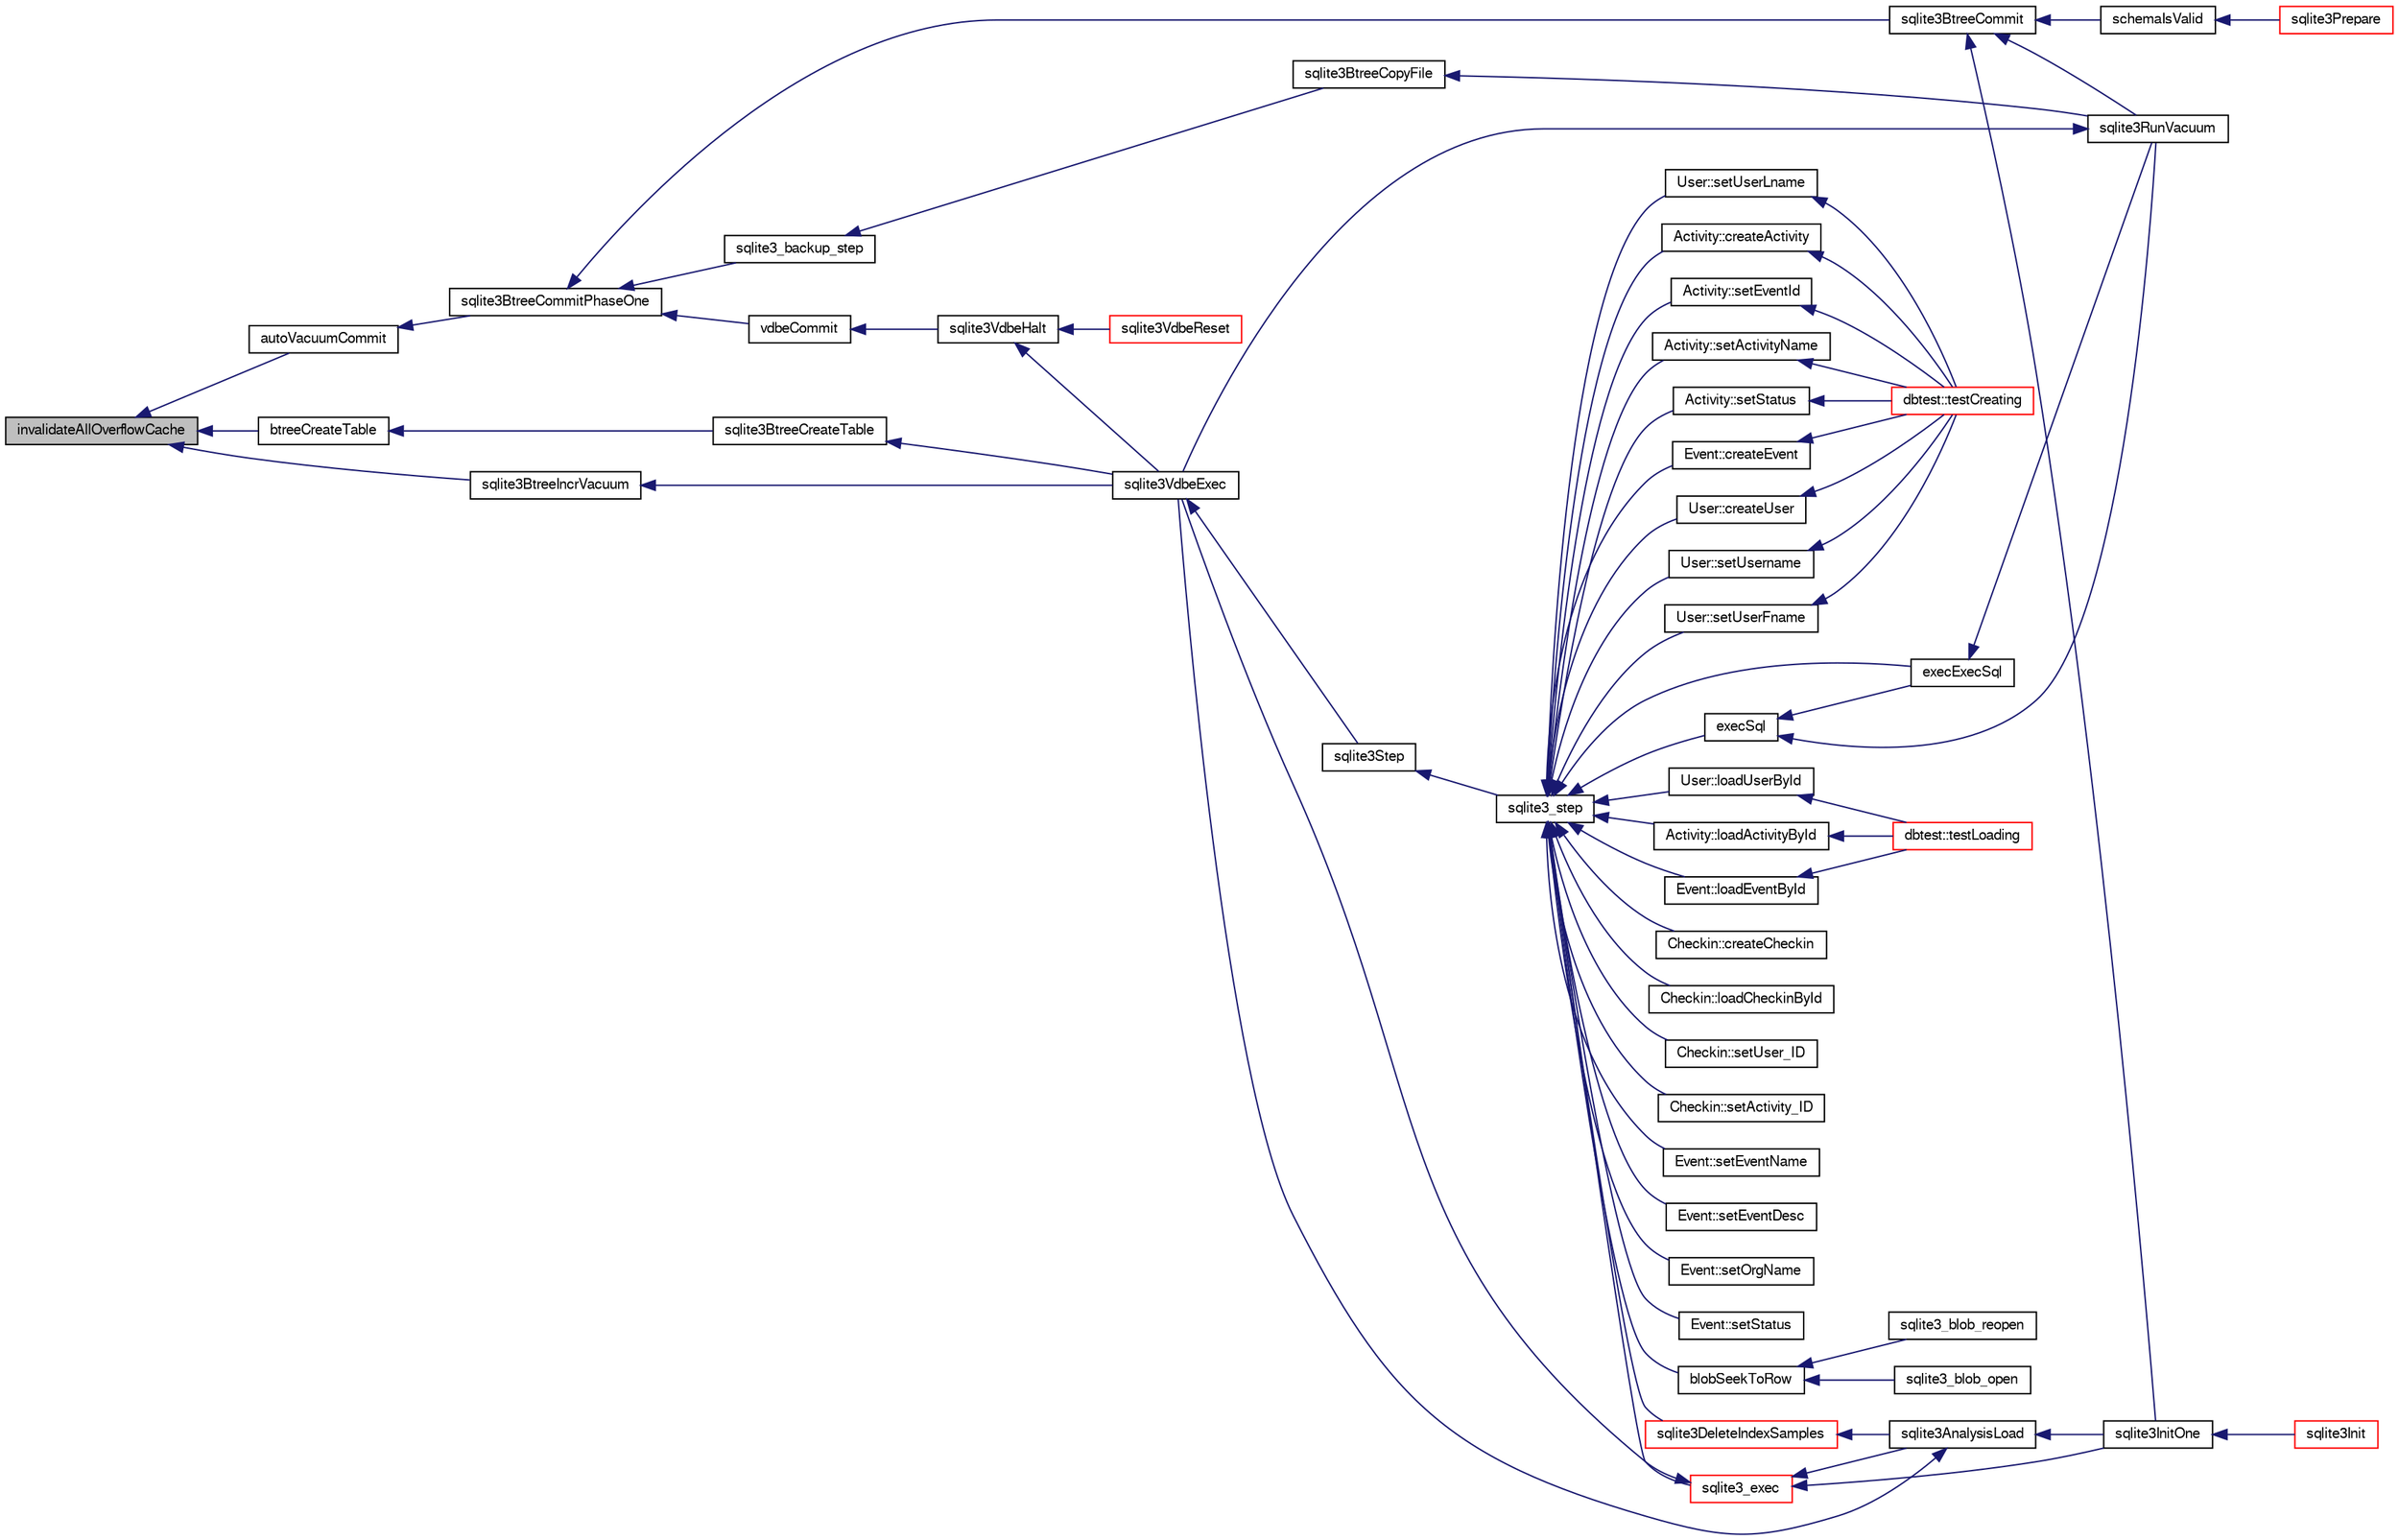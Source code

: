 digraph "invalidateAllOverflowCache"
{
  edge [fontname="FreeSans",fontsize="10",labelfontname="FreeSans",labelfontsize="10"];
  node [fontname="FreeSans",fontsize="10",shape=record];
  rankdir="LR";
  Node142900 [label="invalidateAllOverflowCache",height=0.2,width=0.4,color="black", fillcolor="grey75", style="filled", fontcolor="black"];
  Node142900 -> Node142901 [dir="back",color="midnightblue",fontsize="10",style="solid",fontname="FreeSans"];
  Node142901 [label="sqlite3BtreeIncrVacuum",height=0.2,width=0.4,color="black", fillcolor="white", style="filled",URL="$sqlite3_8c.html#a0b4c98acfd785fc6d5dc5c3237030318"];
  Node142901 -> Node142902 [dir="back",color="midnightblue",fontsize="10",style="solid",fontname="FreeSans"];
  Node142902 [label="sqlite3VdbeExec",height=0.2,width=0.4,color="black", fillcolor="white", style="filled",URL="$sqlite3_8c.html#a8ce40a614bdc56719c4d642b1e4dfb21"];
  Node142902 -> Node142903 [dir="back",color="midnightblue",fontsize="10",style="solid",fontname="FreeSans"];
  Node142903 [label="sqlite3Step",height=0.2,width=0.4,color="black", fillcolor="white", style="filled",URL="$sqlite3_8c.html#a3f2872e873e2758a4beedad1d5113554"];
  Node142903 -> Node142904 [dir="back",color="midnightblue",fontsize="10",style="solid",fontname="FreeSans"];
  Node142904 [label="sqlite3_step",height=0.2,width=0.4,color="black", fillcolor="white", style="filled",URL="$sqlite3_8h.html#ac1e491ce36b7471eb28387f7d3c74334"];
  Node142904 -> Node142905 [dir="back",color="midnightblue",fontsize="10",style="solid",fontname="FreeSans"];
  Node142905 [label="Activity::createActivity",height=0.2,width=0.4,color="black", fillcolor="white", style="filled",URL="$classActivity.html#a813cc5e52c14ab49b39014c134e3425b"];
  Node142905 -> Node142906 [dir="back",color="midnightblue",fontsize="10",style="solid",fontname="FreeSans"];
  Node142906 [label="dbtest::testCreating",height=0.2,width=0.4,color="red", fillcolor="white", style="filled",URL="$classdbtest.html#a8193e88a7df657069c8a6bd09c8243b7"];
  Node142904 -> Node142908 [dir="back",color="midnightblue",fontsize="10",style="solid",fontname="FreeSans"];
  Node142908 [label="Activity::loadActivityById",height=0.2,width=0.4,color="black", fillcolor="white", style="filled",URL="$classActivity.html#abe4ffb4f08a47212ebf9013259d9e7fd"];
  Node142908 -> Node142909 [dir="back",color="midnightblue",fontsize="10",style="solid",fontname="FreeSans"];
  Node142909 [label="dbtest::testLoading",height=0.2,width=0.4,color="red", fillcolor="white", style="filled",URL="$classdbtest.html#a6f98d82a2c8e2b9040848763504ddae1"];
  Node142904 -> Node142910 [dir="back",color="midnightblue",fontsize="10",style="solid",fontname="FreeSans"];
  Node142910 [label="Activity::setEventId",height=0.2,width=0.4,color="black", fillcolor="white", style="filled",URL="$classActivity.html#adb1d0fd0d08f473e068f0a4086bfa9ca"];
  Node142910 -> Node142906 [dir="back",color="midnightblue",fontsize="10",style="solid",fontname="FreeSans"];
  Node142904 -> Node142911 [dir="back",color="midnightblue",fontsize="10",style="solid",fontname="FreeSans"];
  Node142911 [label="Activity::setActivityName",height=0.2,width=0.4,color="black", fillcolor="white", style="filled",URL="$classActivity.html#a62dc3737b33915a36086f9dd26d16a81"];
  Node142911 -> Node142906 [dir="back",color="midnightblue",fontsize="10",style="solid",fontname="FreeSans"];
  Node142904 -> Node142912 [dir="back",color="midnightblue",fontsize="10",style="solid",fontname="FreeSans"];
  Node142912 [label="Activity::setStatus",height=0.2,width=0.4,color="black", fillcolor="white", style="filled",URL="$classActivity.html#af618135a7738f4d2a7ee147a8ef912ea"];
  Node142912 -> Node142906 [dir="back",color="midnightblue",fontsize="10",style="solid",fontname="FreeSans"];
  Node142904 -> Node142913 [dir="back",color="midnightblue",fontsize="10",style="solid",fontname="FreeSans"];
  Node142913 [label="Checkin::createCheckin",height=0.2,width=0.4,color="black", fillcolor="white", style="filled",URL="$classCheckin.html#a4e40acdf7fff0e607f6de4f24f3a163c"];
  Node142904 -> Node142914 [dir="back",color="midnightblue",fontsize="10",style="solid",fontname="FreeSans"];
  Node142914 [label="Checkin::loadCheckinById",height=0.2,width=0.4,color="black", fillcolor="white", style="filled",URL="$classCheckin.html#a3461f70ea6c68475225f2a07f78a21e0"];
  Node142904 -> Node142915 [dir="back",color="midnightblue",fontsize="10",style="solid",fontname="FreeSans"];
  Node142915 [label="Checkin::setUser_ID",height=0.2,width=0.4,color="black", fillcolor="white", style="filled",URL="$classCheckin.html#a76ab640f4f912876dbebf183db5359c6"];
  Node142904 -> Node142916 [dir="back",color="midnightblue",fontsize="10",style="solid",fontname="FreeSans"];
  Node142916 [label="Checkin::setActivity_ID",height=0.2,width=0.4,color="black", fillcolor="white", style="filled",URL="$classCheckin.html#ab2ff3ec2604ec73a42af25874a00b232"];
  Node142904 -> Node142917 [dir="back",color="midnightblue",fontsize="10",style="solid",fontname="FreeSans"];
  Node142917 [label="Event::createEvent",height=0.2,width=0.4,color="black", fillcolor="white", style="filled",URL="$classEvent.html#a77adb9f4a46ffb32c2d931f0691f5903"];
  Node142917 -> Node142906 [dir="back",color="midnightblue",fontsize="10",style="solid",fontname="FreeSans"];
  Node142904 -> Node142918 [dir="back",color="midnightblue",fontsize="10",style="solid",fontname="FreeSans"];
  Node142918 [label="Event::loadEventById",height=0.2,width=0.4,color="black", fillcolor="white", style="filled",URL="$classEvent.html#afa66cea33f722dbeecb69cc98fdea055"];
  Node142918 -> Node142909 [dir="back",color="midnightblue",fontsize="10",style="solid",fontname="FreeSans"];
  Node142904 -> Node142919 [dir="back",color="midnightblue",fontsize="10",style="solid",fontname="FreeSans"];
  Node142919 [label="Event::setEventName",height=0.2,width=0.4,color="black", fillcolor="white", style="filled",URL="$classEvent.html#a10596b6ca077df05184e30d62b08729d"];
  Node142904 -> Node142920 [dir="back",color="midnightblue",fontsize="10",style="solid",fontname="FreeSans"];
  Node142920 [label="Event::setEventDesc",height=0.2,width=0.4,color="black", fillcolor="white", style="filled",URL="$classEvent.html#ae36b8377dcae792f1c5c4726024c981b"];
  Node142904 -> Node142921 [dir="back",color="midnightblue",fontsize="10",style="solid",fontname="FreeSans"];
  Node142921 [label="Event::setOrgName",height=0.2,width=0.4,color="black", fillcolor="white", style="filled",URL="$classEvent.html#a19aac0f776bd764563a54977656cf680"];
  Node142904 -> Node142922 [dir="back",color="midnightblue",fontsize="10",style="solid",fontname="FreeSans"];
  Node142922 [label="Event::setStatus",height=0.2,width=0.4,color="black", fillcolor="white", style="filled",URL="$classEvent.html#ab0a6b9285af0f4172eb841e2b80f8972"];
  Node142904 -> Node142923 [dir="back",color="midnightblue",fontsize="10",style="solid",fontname="FreeSans"];
  Node142923 [label="blobSeekToRow",height=0.2,width=0.4,color="black", fillcolor="white", style="filled",URL="$sqlite3_8c.html#afff57e13332b98c8a44a7cebe38962ab"];
  Node142923 -> Node142924 [dir="back",color="midnightblue",fontsize="10",style="solid",fontname="FreeSans"];
  Node142924 [label="sqlite3_blob_open",height=0.2,width=0.4,color="black", fillcolor="white", style="filled",URL="$sqlite3_8h.html#adb8ad839a5bdd62a43785132bc7dd518"];
  Node142923 -> Node142925 [dir="back",color="midnightblue",fontsize="10",style="solid",fontname="FreeSans"];
  Node142925 [label="sqlite3_blob_reopen",height=0.2,width=0.4,color="black", fillcolor="white", style="filled",URL="$sqlite3_8h.html#abc77c24fdc0150138490359a94360f7e"];
  Node142904 -> Node142926 [dir="back",color="midnightblue",fontsize="10",style="solid",fontname="FreeSans"];
  Node142926 [label="sqlite3DeleteIndexSamples",height=0.2,width=0.4,color="red", fillcolor="white", style="filled",URL="$sqlite3_8c.html#aaeda0302fbf61397ec009f65bed047ef"];
  Node142926 -> Node142927 [dir="back",color="midnightblue",fontsize="10",style="solid",fontname="FreeSans"];
  Node142927 [label="sqlite3AnalysisLoad",height=0.2,width=0.4,color="black", fillcolor="white", style="filled",URL="$sqlite3_8c.html#a48a2301c27e1d3d68708b9b8761b5a01"];
  Node142927 -> Node142902 [dir="back",color="midnightblue",fontsize="10",style="solid",fontname="FreeSans"];
  Node142927 -> Node142928 [dir="back",color="midnightblue",fontsize="10",style="solid",fontname="FreeSans"];
  Node142928 [label="sqlite3InitOne",height=0.2,width=0.4,color="black", fillcolor="white", style="filled",URL="$sqlite3_8c.html#ac4318b25df65269906b0379251fe9b85"];
  Node142928 -> Node142929 [dir="back",color="midnightblue",fontsize="10",style="solid",fontname="FreeSans"];
  Node142929 [label="sqlite3Init",height=0.2,width=0.4,color="red", fillcolor="white", style="filled",URL="$sqlite3_8c.html#aed74e3dc765631a833f522f425ff5a48"];
  Node142904 -> Node143095 [dir="back",color="midnightblue",fontsize="10",style="solid",fontname="FreeSans"];
  Node143095 [label="sqlite3_exec",height=0.2,width=0.4,color="red", fillcolor="white", style="filled",URL="$sqlite3_8h.html#a97487ec8150e0bcc8fa392ab8f0e24db"];
  Node143095 -> Node142902 [dir="back",color="midnightblue",fontsize="10",style="solid",fontname="FreeSans"];
  Node143095 -> Node142927 [dir="back",color="midnightblue",fontsize="10",style="solid",fontname="FreeSans"];
  Node143095 -> Node142928 [dir="back",color="midnightblue",fontsize="10",style="solid",fontname="FreeSans"];
  Node142904 -> Node143086 [dir="back",color="midnightblue",fontsize="10",style="solid",fontname="FreeSans"];
  Node143086 [label="execSql",height=0.2,width=0.4,color="black", fillcolor="white", style="filled",URL="$sqlite3_8c.html#a7d16651b98a110662f4c265eff0246cb"];
  Node143086 -> Node143087 [dir="back",color="midnightblue",fontsize="10",style="solid",fontname="FreeSans"];
  Node143087 [label="execExecSql",height=0.2,width=0.4,color="black", fillcolor="white", style="filled",URL="$sqlite3_8c.html#ac1be09a6c047f21133d16378d301e0d4"];
  Node143087 -> Node143088 [dir="back",color="midnightblue",fontsize="10",style="solid",fontname="FreeSans"];
  Node143088 [label="sqlite3RunVacuum",height=0.2,width=0.4,color="black", fillcolor="white", style="filled",URL="$sqlite3_8c.html#a5e83ddc7b3e7e8e79ad5d1fc92de1d2f"];
  Node143088 -> Node142902 [dir="back",color="midnightblue",fontsize="10",style="solid",fontname="FreeSans"];
  Node143086 -> Node143088 [dir="back",color="midnightblue",fontsize="10",style="solid",fontname="FreeSans"];
  Node142904 -> Node143087 [dir="back",color="midnightblue",fontsize="10",style="solid",fontname="FreeSans"];
  Node142904 -> Node143089 [dir="back",color="midnightblue",fontsize="10",style="solid",fontname="FreeSans"];
  Node143089 [label="User::createUser",height=0.2,width=0.4,color="black", fillcolor="white", style="filled",URL="$classUser.html#a22ed673939e8cc0a136130b809bba513"];
  Node143089 -> Node142906 [dir="back",color="midnightblue",fontsize="10",style="solid",fontname="FreeSans"];
  Node142904 -> Node143090 [dir="back",color="midnightblue",fontsize="10",style="solid",fontname="FreeSans"];
  Node143090 [label="User::loadUserById",height=0.2,width=0.4,color="black", fillcolor="white", style="filled",URL="$classUser.html#a863377665b7fb83c5547dcf9727f5092"];
  Node143090 -> Node142909 [dir="back",color="midnightblue",fontsize="10",style="solid",fontname="FreeSans"];
  Node142904 -> Node143091 [dir="back",color="midnightblue",fontsize="10",style="solid",fontname="FreeSans"];
  Node143091 [label="User::setUsername",height=0.2,width=0.4,color="black", fillcolor="white", style="filled",URL="$classUser.html#aa0497022a136cb78de785b0a39ae60b1"];
  Node143091 -> Node142906 [dir="back",color="midnightblue",fontsize="10",style="solid",fontname="FreeSans"];
  Node142904 -> Node143092 [dir="back",color="midnightblue",fontsize="10",style="solid",fontname="FreeSans"];
  Node143092 [label="User::setUserFname",height=0.2,width=0.4,color="black", fillcolor="white", style="filled",URL="$classUser.html#a72657eb55cd0ca437b4841a43f19912f"];
  Node143092 -> Node142906 [dir="back",color="midnightblue",fontsize="10",style="solid",fontname="FreeSans"];
  Node142904 -> Node143093 [dir="back",color="midnightblue",fontsize="10",style="solid",fontname="FreeSans"];
  Node143093 [label="User::setUserLname",height=0.2,width=0.4,color="black", fillcolor="white", style="filled",URL="$classUser.html#aa25973387e5afe1aa6f60dd6545e33b5"];
  Node143093 -> Node142906 [dir="back",color="midnightblue",fontsize="10",style="solid",fontname="FreeSans"];
  Node142900 -> Node143163 [dir="back",color="midnightblue",fontsize="10",style="solid",fontname="FreeSans"];
  Node143163 [label="autoVacuumCommit",height=0.2,width=0.4,color="black", fillcolor="white", style="filled",URL="$sqlite3_8c.html#a809d22c6311135ae3048adf41febaef0"];
  Node143163 -> Node143164 [dir="back",color="midnightblue",fontsize="10",style="solid",fontname="FreeSans"];
  Node143164 [label="sqlite3BtreeCommitPhaseOne",height=0.2,width=0.4,color="black", fillcolor="white", style="filled",URL="$sqlite3_8c.html#ae266cba101e64ad99a166f237532e262"];
  Node143164 -> Node143165 [dir="back",color="midnightblue",fontsize="10",style="solid",fontname="FreeSans"];
  Node143165 [label="sqlite3BtreeCommit",height=0.2,width=0.4,color="black", fillcolor="white", style="filled",URL="$sqlite3_8c.html#a8e56ab314556935f9f73080147d26419"];
  Node143165 -> Node142928 [dir="back",color="midnightblue",fontsize="10",style="solid",fontname="FreeSans"];
  Node143165 -> Node143113 [dir="back",color="midnightblue",fontsize="10",style="solid",fontname="FreeSans"];
  Node143113 [label="schemaIsValid",height=0.2,width=0.4,color="black", fillcolor="white", style="filled",URL="$sqlite3_8c.html#a7c466fe28e7ca6f46b8bf72c46d9738d"];
  Node143113 -> Node143081 [dir="back",color="midnightblue",fontsize="10",style="solid",fontname="FreeSans"];
  Node143081 [label="sqlite3Prepare",height=0.2,width=0.4,color="red", fillcolor="white", style="filled",URL="$sqlite3_8c.html#acb25890858d0bf4b12eb7aae569f0c7b"];
  Node143165 -> Node143088 [dir="back",color="midnightblue",fontsize="10",style="solid",fontname="FreeSans"];
  Node143164 -> Node143115 [dir="back",color="midnightblue",fontsize="10",style="solid",fontname="FreeSans"];
  Node143115 [label="sqlite3_backup_step",height=0.2,width=0.4,color="black", fillcolor="white", style="filled",URL="$sqlite3_8h.html#a1699b75e98d082eebc465a9e64c35269"];
  Node143115 -> Node143116 [dir="back",color="midnightblue",fontsize="10",style="solid",fontname="FreeSans"];
  Node143116 [label="sqlite3BtreeCopyFile",height=0.2,width=0.4,color="black", fillcolor="white", style="filled",URL="$sqlite3_8c.html#a4d9e19a79f0d5c1dfcef0bd137ae83f9"];
  Node143116 -> Node143088 [dir="back",color="midnightblue",fontsize="10",style="solid",fontname="FreeSans"];
  Node143164 -> Node143166 [dir="back",color="midnightblue",fontsize="10",style="solid",fontname="FreeSans"];
  Node143166 [label="vdbeCommit",height=0.2,width=0.4,color="black", fillcolor="white", style="filled",URL="$sqlite3_8c.html#a5d7f1e0625451b987728f600cfe1b92d"];
  Node143166 -> Node143121 [dir="back",color="midnightblue",fontsize="10",style="solid",fontname="FreeSans"];
  Node143121 [label="sqlite3VdbeHalt",height=0.2,width=0.4,color="black", fillcolor="white", style="filled",URL="$sqlite3_8c.html#a8d1d99703d999190fbc35ecc981cb709"];
  Node143121 -> Node143122 [dir="back",color="midnightblue",fontsize="10",style="solid",fontname="FreeSans"];
  Node143122 [label="sqlite3VdbeReset",height=0.2,width=0.4,color="red", fillcolor="white", style="filled",URL="$sqlite3_8c.html#a315a913742f7267f90d46d41446353b1"];
  Node143121 -> Node142902 [dir="back",color="midnightblue",fontsize="10",style="solid",fontname="FreeSans"];
  Node142900 -> Node143167 [dir="back",color="midnightblue",fontsize="10",style="solid",fontname="FreeSans"];
  Node143167 [label="btreeCreateTable",height=0.2,width=0.4,color="black", fillcolor="white", style="filled",URL="$sqlite3_8c.html#a48e09eaac366a6b585edd02553872954"];
  Node143167 -> Node143168 [dir="back",color="midnightblue",fontsize="10",style="solid",fontname="FreeSans"];
  Node143168 [label="sqlite3BtreeCreateTable",height=0.2,width=0.4,color="black", fillcolor="white", style="filled",URL="$sqlite3_8c.html#a1a9ef91a0faff12254ec3f58cade3291"];
  Node143168 -> Node142902 [dir="back",color="midnightblue",fontsize="10",style="solid",fontname="FreeSans"];
}
